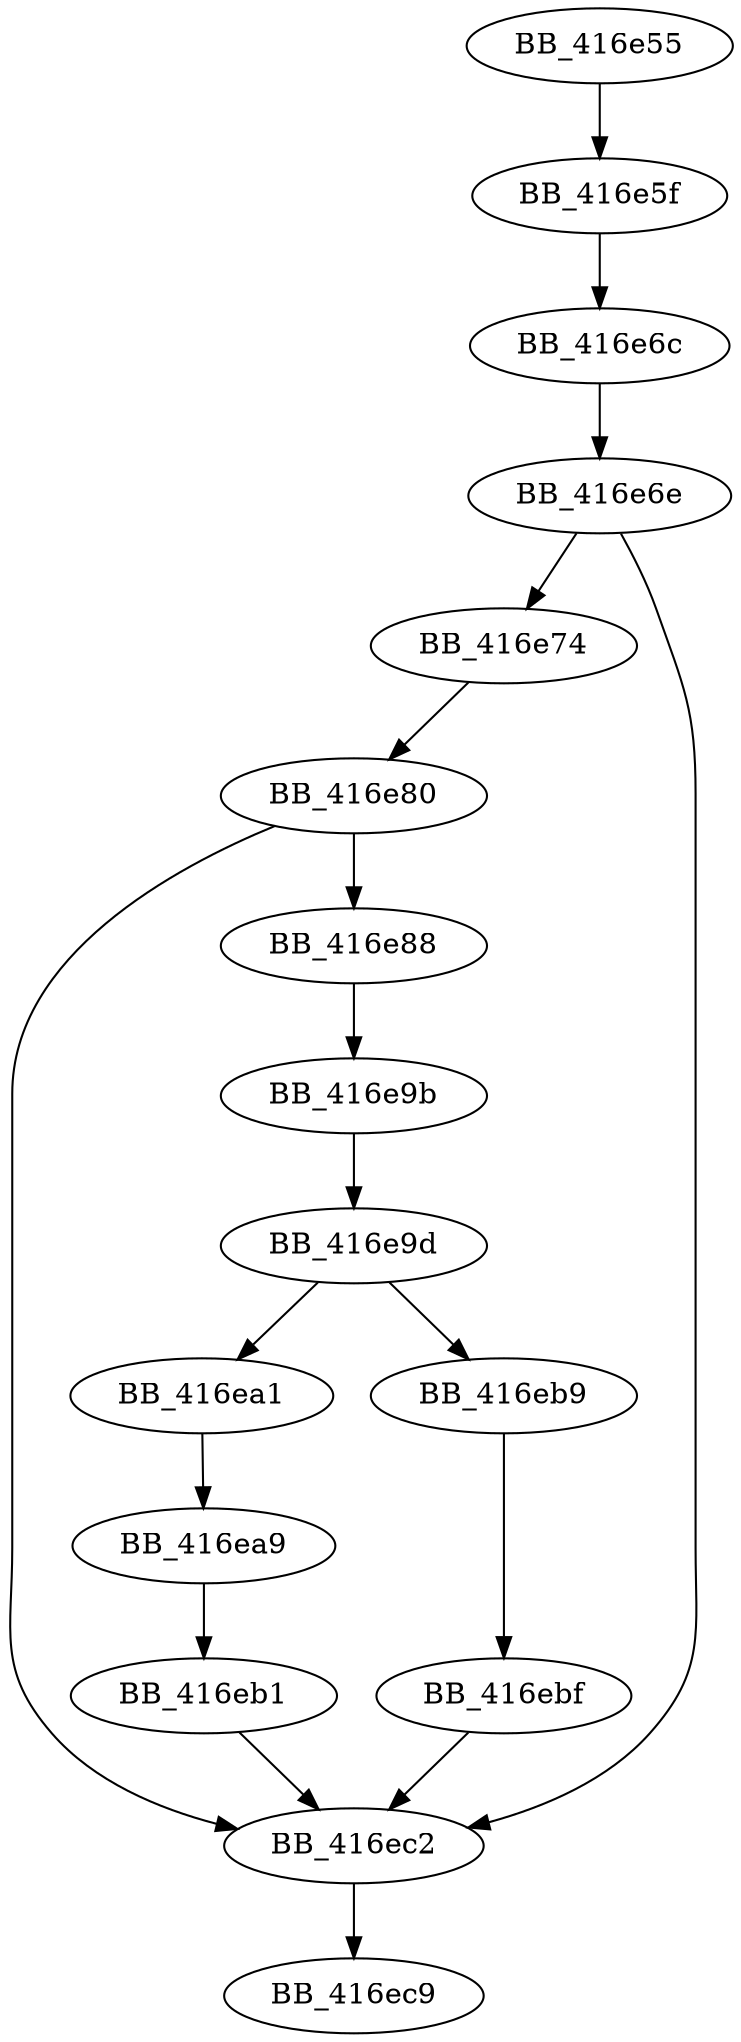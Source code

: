 DiGraph __getptd_noexit{
BB_416e55->BB_416e5f
BB_416e5f->BB_416e6c
BB_416e6c->BB_416e6e
BB_416e6e->BB_416e74
BB_416e6e->BB_416ec2
BB_416e74->BB_416e80
BB_416e80->BB_416e88
BB_416e80->BB_416ec2
BB_416e88->BB_416e9b
BB_416e9b->BB_416e9d
BB_416e9d->BB_416ea1
BB_416e9d->BB_416eb9
BB_416ea1->BB_416ea9
BB_416ea9->BB_416eb1
BB_416eb1->BB_416ec2
BB_416eb9->BB_416ebf
BB_416ebf->BB_416ec2
BB_416ec2->BB_416ec9
}
